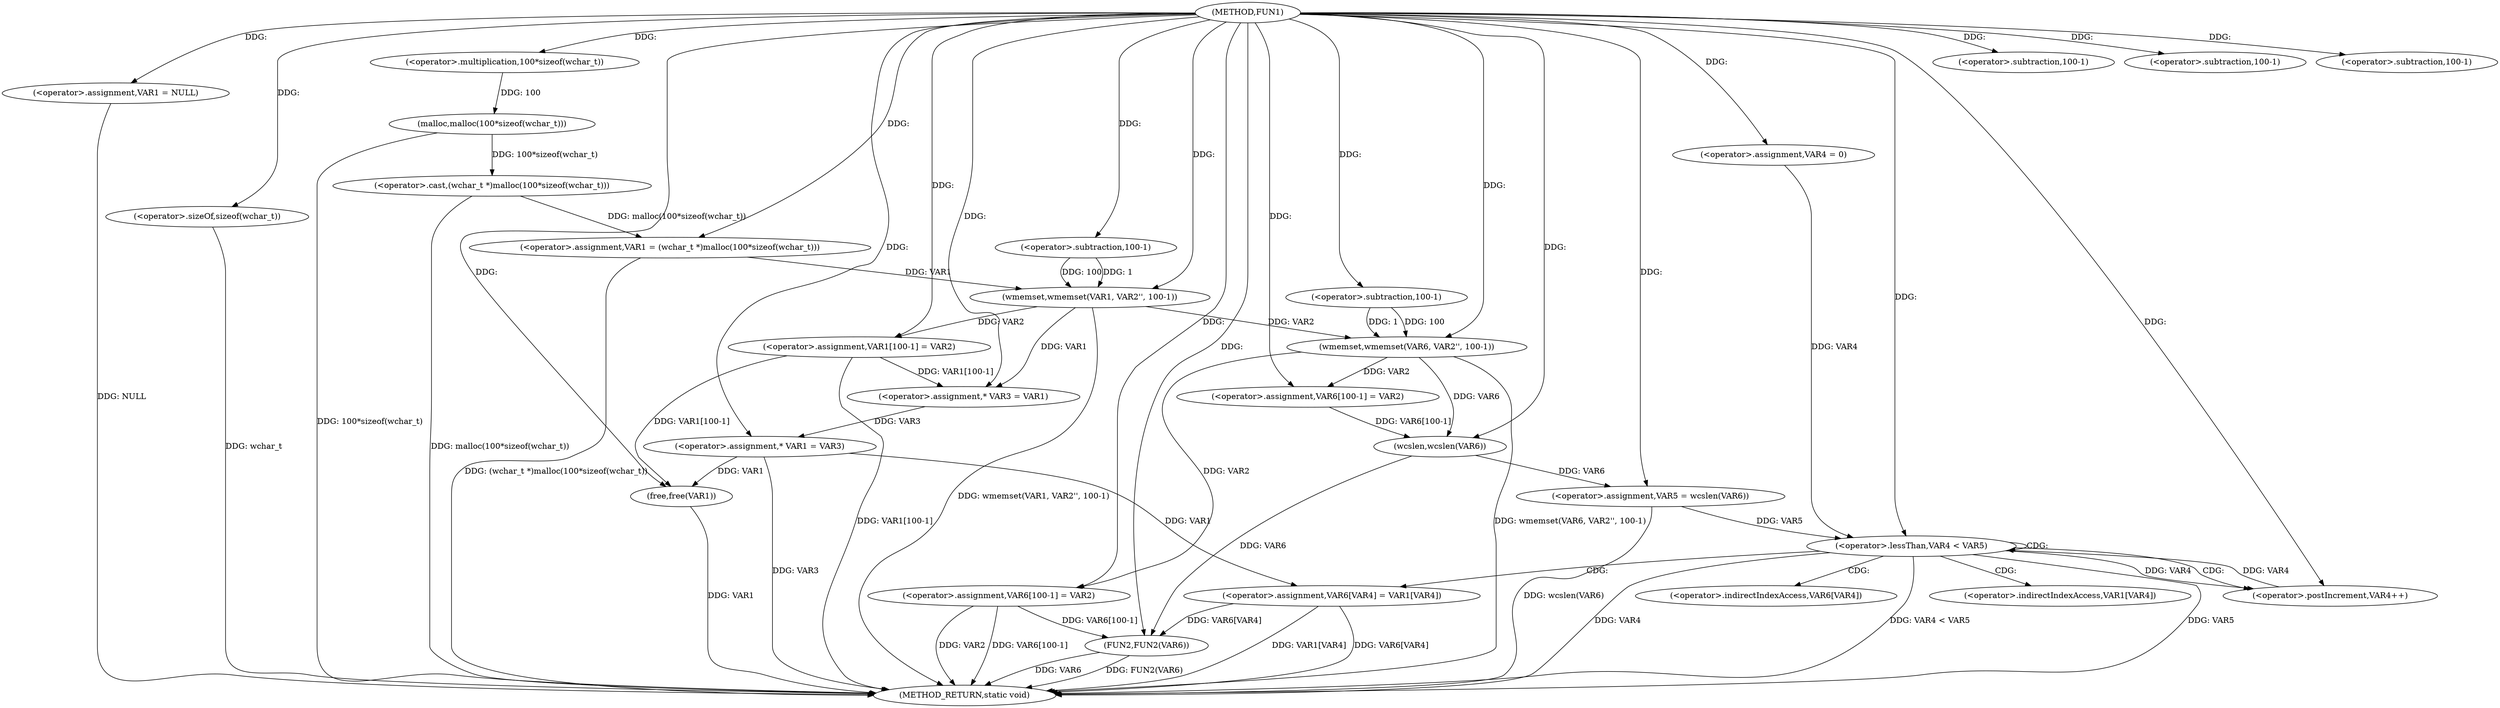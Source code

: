 digraph FUN1 {  
"1000100" [label = "(METHOD,FUN1)" ]
"1000186" [label = "(METHOD_RETURN,static void)" ]
"1000103" [label = "(<operator>.assignment,VAR1 = NULL)" ]
"1000106" [label = "(<operator>.assignment,VAR1 = (wchar_t *)malloc(100*sizeof(wchar_t)))" ]
"1000108" [label = "(<operator>.cast,(wchar_t *)malloc(100*sizeof(wchar_t)))" ]
"1000110" [label = "(malloc,malloc(100*sizeof(wchar_t)))" ]
"1000111" [label = "(<operator>.multiplication,100*sizeof(wchar_t))" ]
"1000113" [label = "(<operator>.sizeOf,sizeof(wchar_t))" ]
"1000115" [label = "(wmemset,wmemset(VAR1, VAR2'', 100-1))" ]
"1000118" [label = "(<operator>.subtraction,100-1)" ]
"1000121" [label = "(<operator>.assignment,VAR1[100-1] = VAR2)" ]
"1000124" [label = "(<operator>.subtraction,100-1)" ]
"1000130" [label = "(<operator>.assignment,* VAR3 = VAR1)" ]
"1000134" [label = "(<operator>.assignment,* VAR1 = VAR3)" ]
"1000141" [label = "(wmemset,wmemset(VAR6, VAR2'', 100-1))" ]
"1000144" [label = "(<operator>.subtraction,100-1)" ]
"1000147" [label = "(<operator>.assignment,VAR6[100-1] = VAR2)" ]
"1000150" [label = "(<operator>.subtraction,100-1)" ]
"1000154" [label = "(<operator>.assignment,VAR5 = wcslen(VAR6))" ]
"1000156" [label = "(wcslen,wcslen(VAR6))" ]
"1000159" [label = "(<operator>.assignment,VAR4 = 0)" ]
"1000162" [label = "(<operator>.lessThan,VAR4 < VAR5)" ]
"1000165" [label = "(<operator>.postIncrement,VAR4++)" ]
"1000168" [label = "(<operator>.assignment,VAR6[VAR4] = VAR1[VAR4])" ]
"1000175" [label = "(<operator>.assignment,VAR6[100-1] = VAR2)" ]
"1000178" [label = "(<operator>.subtraction,100-1)" ]
"1000182" [label = "(FUN2,FUN2(VAR6))" ]
"1000184" [label = "(free,free(VAR1))" ]
"1000169" [label = "(<operator>.indirectIndexAccess,VAR6[VAR4])" ]
"1000172" [label = "(<operator>.indirectIndexAccess,VAR1[VAR4])" ]
  "1000168" -> "1000186"  [ label = "DDG: VAR1[VAR4]"] 
  "1000106" -> "1000186"  [ label = "DDG: (wchar_t *)malloc(100*sizeof(wchar_t))"] 
  "1000184" -> "1000186"  [ label = "DDG: VAR1"] 
  "1000168" -> "1000186"  [ label = "DDG: VAR6[VAR4]"] 
  "1000103" -> "1000186"  [ label = "DDG: NULL"] 
  "1000113" -> "1000186"  [ label = "DDG: wchar_t"] 
  "1000141" -> "1000186"  [ label = "DDG: wmemset(VAR6, VAR2'', 100-1)"] 
  "1000175" -> "1000186"  [ label = "DDG: VAR2"] 
  "1000175" -> "1000186"  [ label = "DDG: VAR6[100-1]"] 
  "1000154" -> "1000186"  [ label = "DDG: wcslen(VAR6)"] 
  "1000182" -> "1000186"  [ label = "DDG: FUN2(VAR6)"] 
  "1000162" -> "1000186"  [ label = "DDG: VAR5"] 
  "1000115" -> "1000186"  [ label = "DDG: wmemset(VAR1, VAR2'', 100-1)"] 
  "1000108" -> "1000186"  [ label = "DDG: malloc(100*sizeof(wchar_t))"] 
  "1000134" -> "1000186"  [ label = "DDG: VAR3"] 
  "1000121" -> "1000186"  [ label = "DDG: VAR1[100-1]"] 
  "1000162" -> "1000186"  [ label = "DDG: VAR4"] 
  "1000162" -> "1000186"  [ label = "DDG: VAR4 < VAR5"] 
  "1000110" -> "1000186"  [ label = "DDG: 100*sizeof(wchar_t)"] 
  "1000182" -> "1000186"  [ label = "DDG: VAR6"] 
  "1000100" -> "1000103"  [ label = "DDG: "] 
  "1000108" -> "1000106"  [ label = "DDG: malloc(100*sizeof(wchar_t))"] 
  "1000100" -> "1000106"  [ label = "DDG: "] 
  "1000110" -> "1000108"  [ label = "DDG: 100*sizeof(wchar_t)"] 
  "1000111" -> "1000110"  [ label = "DDG: 100"] 
  "1000100" -> "1000111"  [ label = "DDG: "] 
  "1000100" -> "1000113"  [ label = "DDG: "] 
  "1000106" -> "1000115"  [ label = "DDG: VAR1"] 
  "1000100" -> "1000115"  [ label = "DDG: "] 
  "1000118" -> "1000115"  [ label = "DDG: 100"] 
  "1000118" -> "1000115"  [ label = "DDG: 1"] 
  "1000100" -> "1000118"  [ label = "DDG: "] 
  "1000115" -> "1000121"  [ label = "DDG: VAR2"] 
  "1000100" -> "1000121"  [ label = "DDG: "] 
  "1000100" -> "1000124"  [ label = "DDG: "] 
  "1000121" -> "1000130"  [ label = "DDG: VAR1[100-1]"] 
  "1000115" -> "1000130"  [ label = "DDG: VAR1"] 
  "1000100" -> "1000130"  [ label = "DDG: "] 
  "1000130" -> "1000134"  [ label = "DDG: VAR3"] 
  "1000100" -> "1000134"  [ label = "DDG: "] 
  "1000100" -> "1000141"  [ label = "DDG: "] 
  "1000115" -> "1000141"  [ label = "DDG: VAR2"] 
  "1000144" -> "1000141"  [ label = "DDG: 100"] 
  "1000144" -> "1000141"  [ label = "DDG: 1"] 
  "1000100" -> "1000144"  [ label = "DDG: "] 
  "1000141" -> "1000147"  [ label = "DDG: VAR2"] 
  "1000100" -> "1000147"  [ label = "DDG: "] 
  "1000100" -> "1000150"  [ label = "DDG: "] 
  "1000156" -> "1000154"  [ label = "DDG: VAR6"] 
  "1000100" -> "1000154"  [ label = "DDG: "] 
  "1000141" -> "1000156"  [ label = "DDG: VAR6"] 
  "1000147" -> "1000156"  [ label = "DDG: VAR6[100-1]"] 
  "1000100" -> "1000156"  [ label = "DDG: "] 
  "1000100" -> "1000159"  [ label = "DDG: "] 
  "1000159" -> "1000162"  [ label = "DDG: VAR4"] 
  "1000165" -> "1000162"  [ label = "DDG: VAR4"] 
  "1000100" -> "1000162"  [ label = "DDG: "] 
  "1000154" -> "1000162"  [ label = "DDG: VAR5"] 
  "1000162" -> "1000165"  [ label = "DDG: VAR4"] 
  "1000100" -> "1000165"  [ label = "DDG: "] 
  "1000134" -> "1000168"  [ label = "DDG: VAR1"] 
  "1000100" -> "1000175"  [ label = "DDG: "] 
  "1000141" -> "1000175"  [ label = "DDG: VAR2"] 
  "1000100" -> "1000178"  [ label = "DDG: "] 
  "1000168" -> "1000182"  [ label = "DDG: VAR6[VAR4]"] 
  "1000156" -> "1000182"  [ label = "DDG: VAR6"] 
  "1000175" -> "1000182"  [ label = "DDG: VAR6[100-1]"] 
  "1000100" -> "1000182"  [ label = "DDG: "] 
  "1000134" -> "1000184"  [ label = "DDG: VAR1"] 
  "1000121" -> "1000184"  [ label = "DDG: VAR1[100-1]"] 
  "1000100" -> "1000184"  [ label = "DDG: "] 
  "1000162" -> "1000168"  [ label = "CDG: "] 
  "1000162" -> "1000162"  [ label = "CDG: "] 
  "1000162" -> "1000165"  [ label = "CDG: "] 
  "1000162" -> "1000172"  [ label = "CDG: "] 
  "1000162" -> "1000169"  [ label = "CDG: "] 
}
